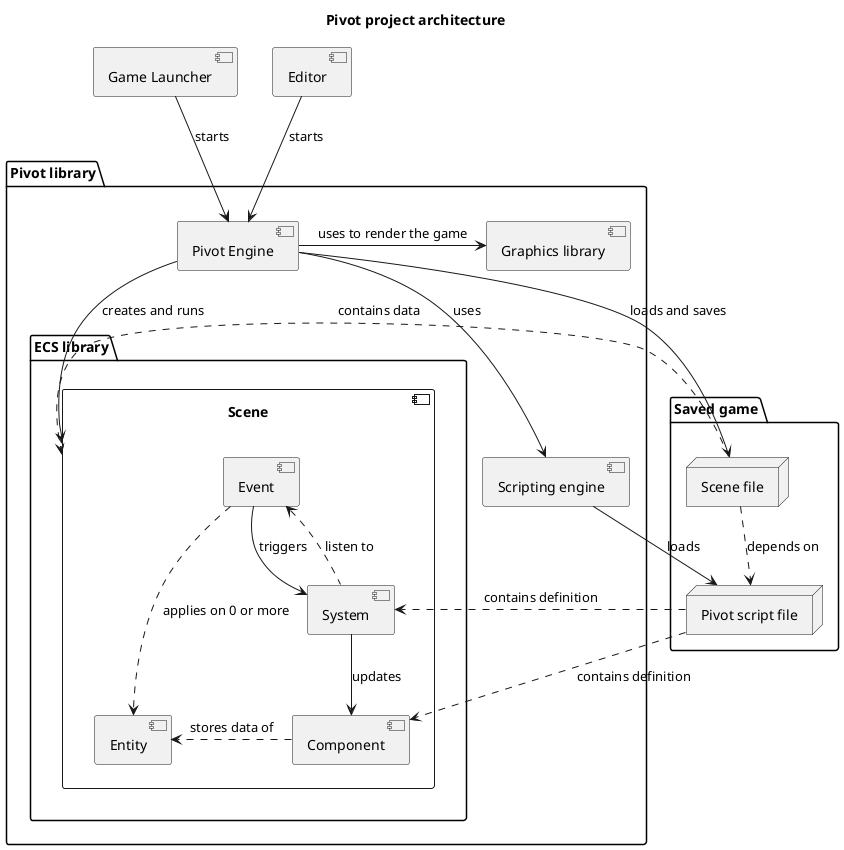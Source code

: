 @startuml

title Pivot project architecture

package "Pivot library" {
  folder "ECS library" as ecs {
  
    component Scene as scene {
      [Entity] as entity
      [Component] as component
      [System] as system
      [Event] as event
      
      event --> system: triggers
      event <.. system: listen to
      event ..> entity: applies on 0 or more
      system --> component: updates
      component .> entity: stores data of
    }
  }
  
  component [Graphics library] as graphics
  component [Scripting engine] as scripting
  component [Pivot Engine] as pivot
  
  pivot --> scene: creates and runs
  pivot -> graphics: uses to render the game
  pivot --> scripting: uses
  
}
component [Game Launcher] as launcher
launcher --> pivot: starts

component [Editor] as editor
editor --> pivot: starts

folder "Saved game" {
  node "Pivot script file" as script_file
  node "Scene file" as scene_file
}

script_file ..> component: contains definition
script_file ..> system: contains definition
scene_file ..> scene: contains data
scene_file ..> script_file: depends on

pivot --> scene_file: loads and saves
scripting --> script_file: loads

@enduml
